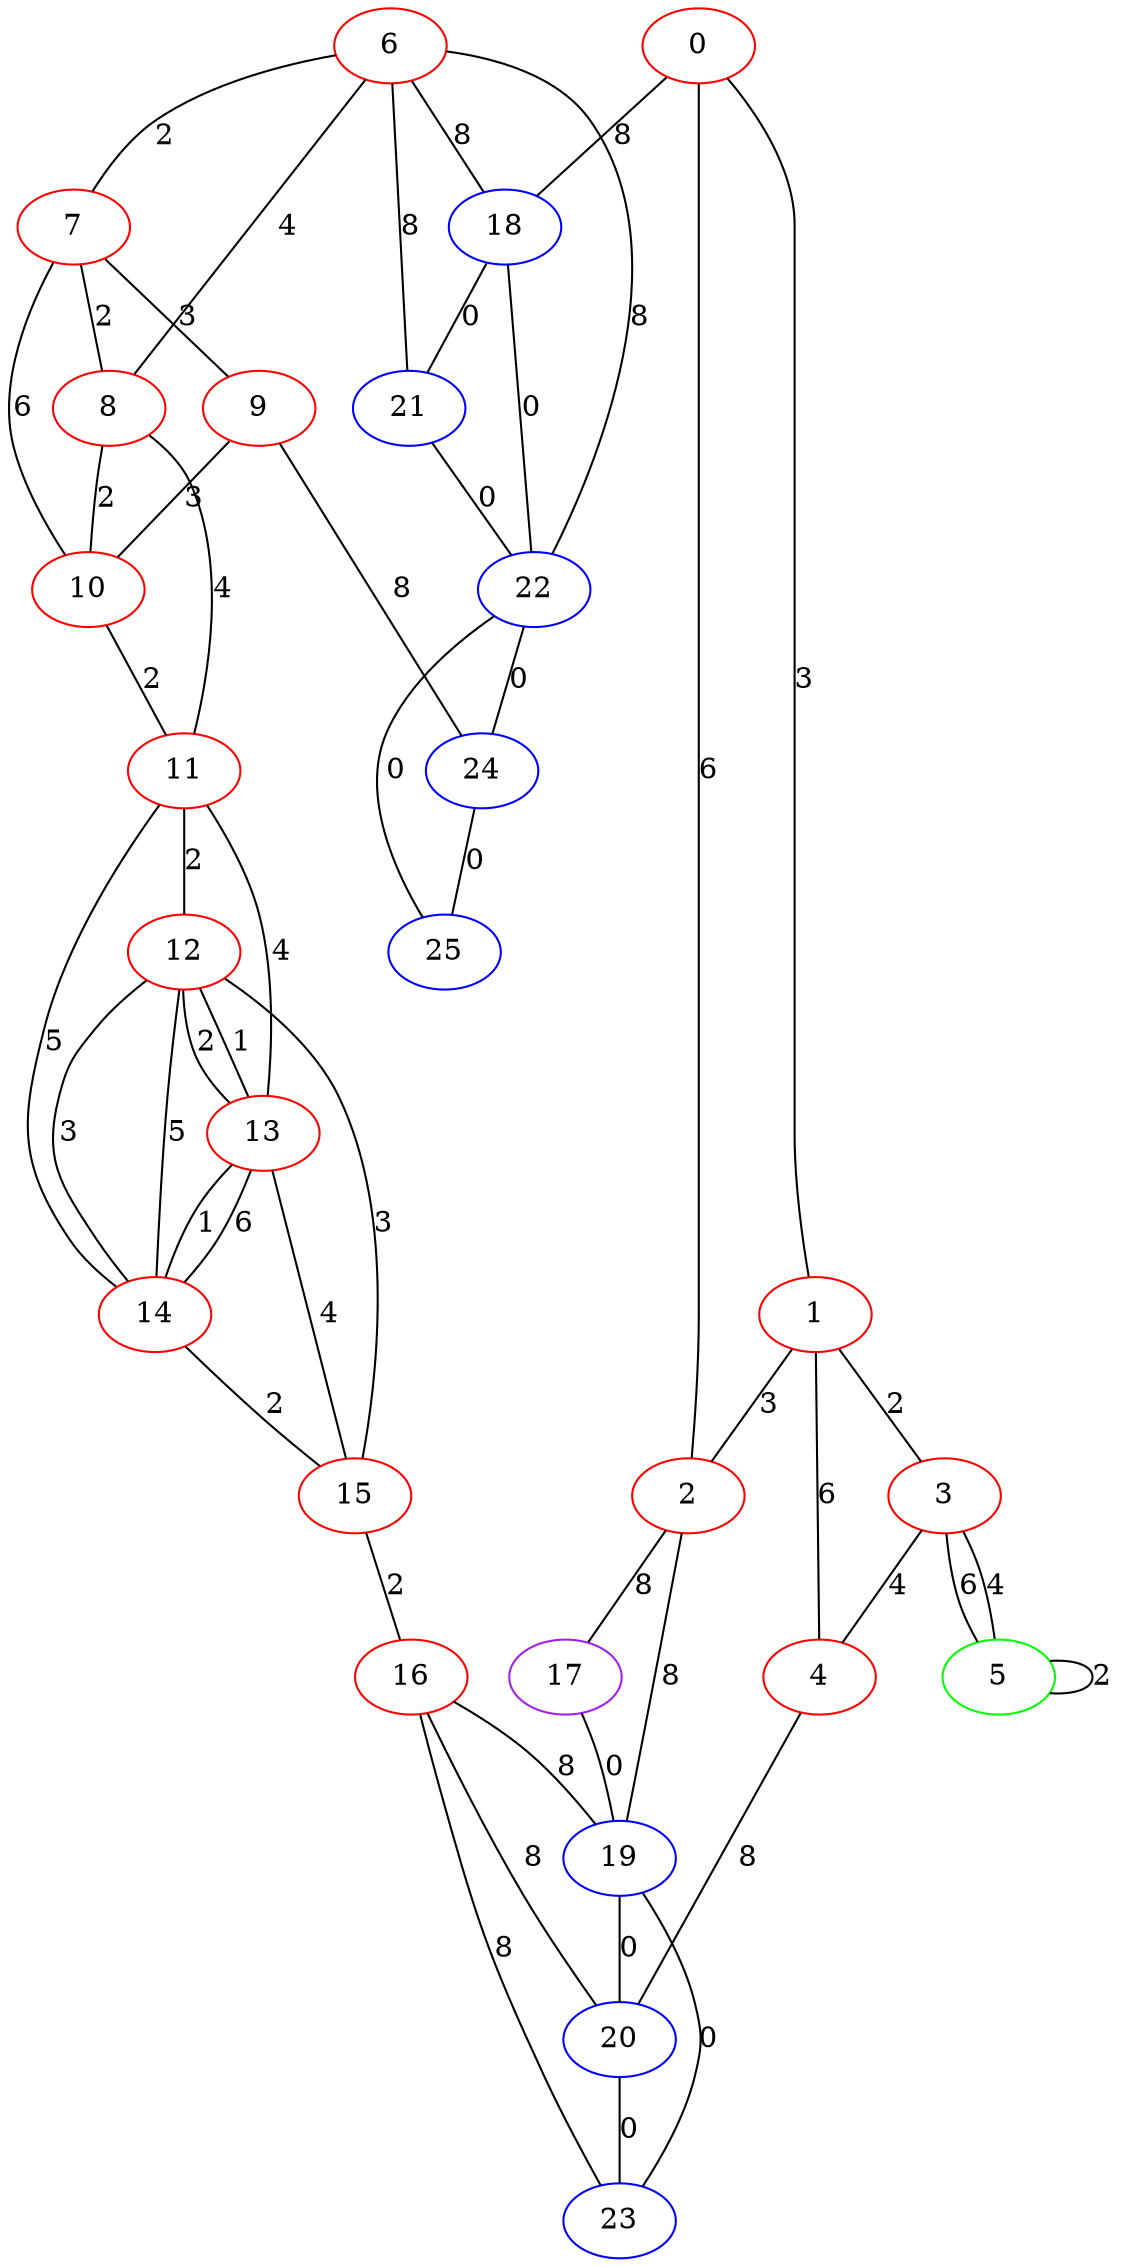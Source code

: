 graph "" {
0 [color=red, weight=1];
1 [color=red, weight=1];
2 [color=red, weight=1];
3 [color=red, weight=1];
4 [color=red, weight=1];
5 [color=green, weight=2];
6 [color=red, weight=1];
7 [color=red, weight=1];
8 [color=red, weight=1];
9 [color=red, weight=1];
10 [color=red, weight=1];
11 [color=red, weight=1];
12 [color=red, weight=1];
13 [color=red, weight=1];
14 [color=red, weight=1];
15 [color=red, weight=1];
16 [color=red, weight=1];
17 [color=purple, weight=4];
18 [color=blue, weight=3];
19 [color=blue, weight=3];
20 [color=blue, weight=3];
21 [color=blue, weight=3];
22 [color=blue, weight=3];
23 [color=blue, weight=3];
24 [color=blue, weight=3];
25 [color=blue, weight=3];
0 -- 1  [key=0, label=3];
0 -- 2  [key=0, label=6];
0 -- 18  [key=0, label=8];
1 -- 2  [key=0, label=3];
1 -- 3  [key=0, label=2];
1 -- 4  [key=0, label=6];
2 -- 19  [key=0, label=8];
2 -- 17  [key=0, label=8];
3 -- 4  [key=0, label=4];
3 -- 5  [key=0, label=6];
3 -- 5  [key=1, label=4];
4 -- 20  [key=0, label=8];
5 -- 5  [key=0, label=2];
6 -- 8  [key=0, label=4];
6 -- 18  [key=0, label=8];
6 -- 21  [key=0, label=8];
6 -- 22  [key=0, label=8];
6 -- 7  [key=0, label=2];
7 -- 8  [key=0, label=2];
7 -- 9  [key=0, label=3];
7 -- 10  [key=0, label=6];
8 -- 10  [key=0, label=2];
8 -- 11  [key=0, label=4];
9 -- 24  [key=0, label=8];
9 -- 10  [key=0, label=3];
10 -- 11  [key=0, label=2];
11 -- 12  [key=0, label=2];
11 -- 13  [key=0, label=4];
11 -- 14  [key=0, label=5];
12 -- 13  [key=0, label=2];
12 -- 13  [key=1, label=1];
12 -- 14  [key=0, label=3];
12 -- 14  [key=1, label=5];
12 -- 15  [key=0, label=3];
13 -- 14  [key=0, label=1];
13 -- 14  [key=1, label=6];
13 -- 15  [key=0, label=4];
14 -- 15  [key=0, label=2];
15 -- 16  [key=0, label=2];
16 -- 23  [key=0, label=8];
16 -- 19  [key=0, label=8];
16 -- 20  [key=0, label=8];
17 -- 19  [key=0, label=0];
18 -- 21  [key=0, label=0];
18 -- 22  [key=0, label=0];
19 -- 20  [key=0, label=0];
19 -- 23  [key=0, label=0];
20 -- 23  [key=0, label=0];
21 -- 22  [key=0, label=0];
22 -- 24  [key=0, label=0];
22 -- 25  [key=0, label=0];
24 -- 25  [key=0, label=0];
}
